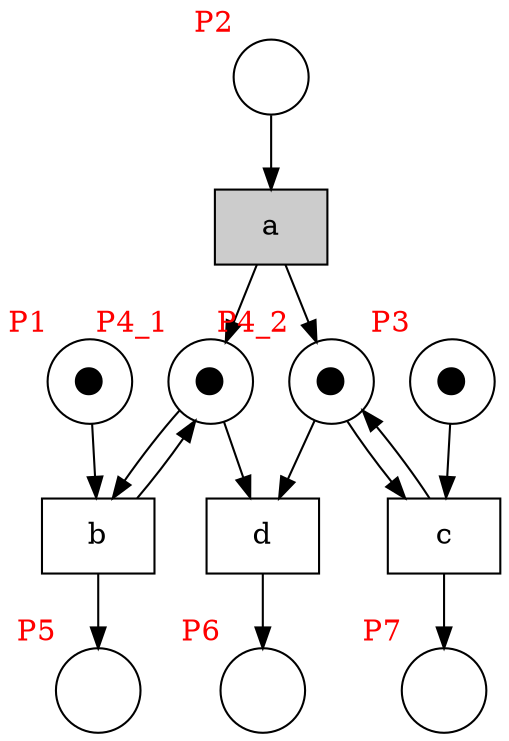 digraph test {
  p1 -> t2;
  p2 -> t1;
  t1 -> p4;
  t1 -> p8;
  p3 -> t3;
  t2 -> p4 [constraint=false];
  p4 -> t2;
  t3 -> p8 [constraint=false];
  p8 -> t3;
  t2 -> p5;
  p4 -> t4;
  p8 -> t4;
  t3 -> p7;
  t4 -> p6;
  p1 [label="⬤" xlabel= <<FONT COLOR="red">P1</FONT>> shape=circle ];
  p2 [label="" xlabel= <<FONT COLOR="red">P2</FONT>> shape=circle ];
  p3 [label="⬤" xlabel= <<FONT COLOR="red">P3</FONT>> shape=circle ];
  p4 [label="⬤" xlabel= <<FONT COLOR="red">P4_1</FONT>> shape=circle ];
  p5 [fontcolor="white" label="⬤" xlabel= <<FONT COLOR="red">P5</FONT>> shape=circle ];
  p6 [fontcolor="white" label="⬤" xlabel= <<FONT COLOR="red">P6</FONT>> shape=circle ];
  p7 [fontcolor="white" label="⬤" xlabel= <<FONT COLOR="red">P7</FONT>> shape=circle ];
  p8 [label="⬤" xlabel= <<FONT COLOR="red">P4_2</FONT>> shape=circle ];
  t1 [fillcolor="#cccccc" label="a" shape=box style=filled];
  t2 [label="b" shape=box];
  t3 [label="c" shape=box];
  t4 [label="d" shape=box];
}